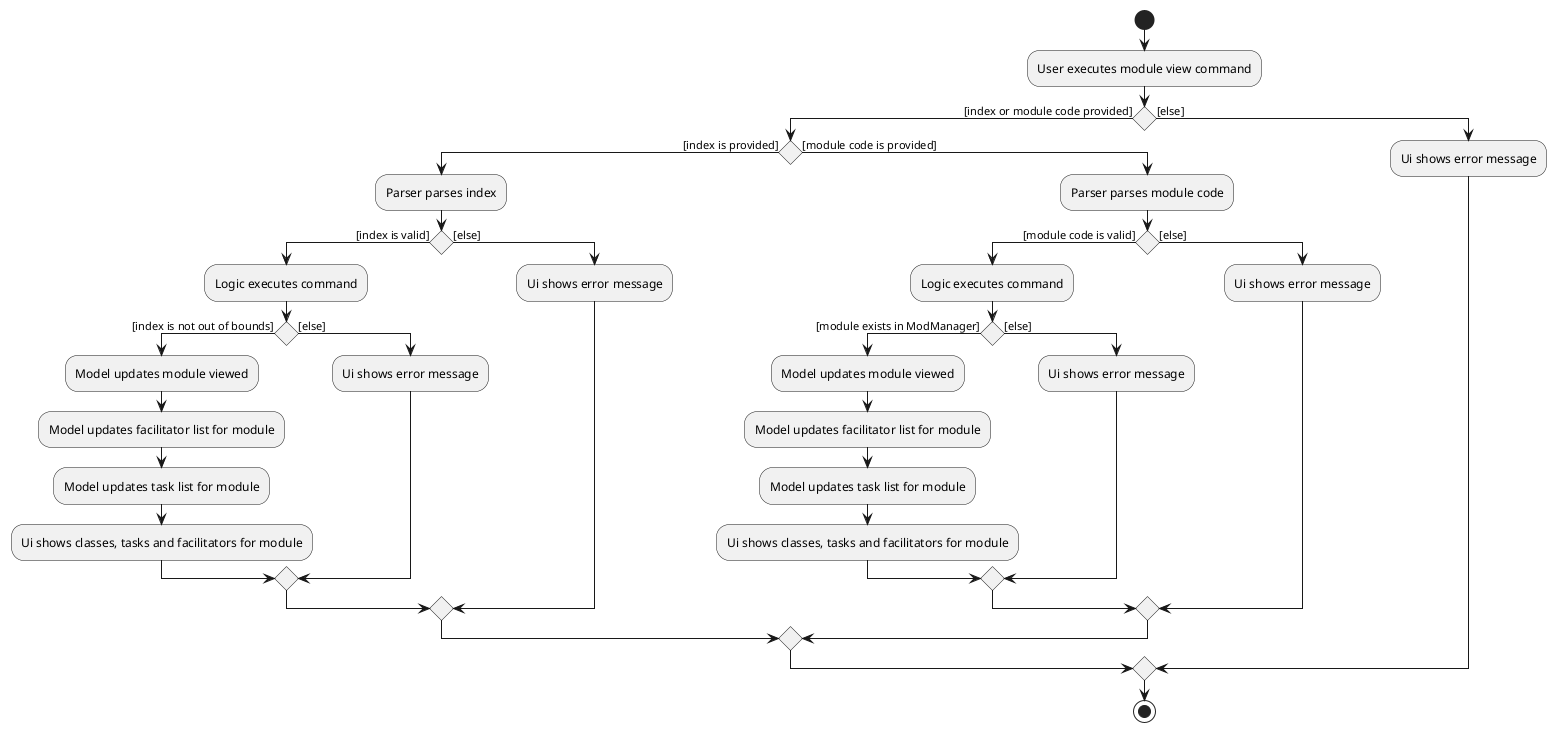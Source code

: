 @startuml
start
:User executes module view command;
if () then ([index or module code provided])
    if () then ([index is provided])
        :Parser parses index;
        if () then ([index is valid])
            :Logic executes command;
            if () then ([index is not out of bounds])
                :Model updates module viewed;
                :Model updates facilitator list for module;
                :Model updates task list for module;
                :Ui shows classes, tasks and facilitators for module;
            else ([else])
                :Ui shows error message;
            endif
        else ([else])
            :Ui shows error message;
        endif
    else ([module code is provided])
        :Parser parses module code;
        if () then ([module code is valid])
            :Logic executes command;
            if () then ([module exists in ModManager])
                :Model updates module viewed;
                :Model updates facilitator list for module;
                :Model updates task list for module;
                :Ui shows classes, tasks and facilitators for module;
            else ([else])
                :Ui shows error message;
            endif
        else ([else])
            :Ui shows error message;
        endif
    endif
else ([else])
    :Ui shows error message;
endif
stop
@enduml
